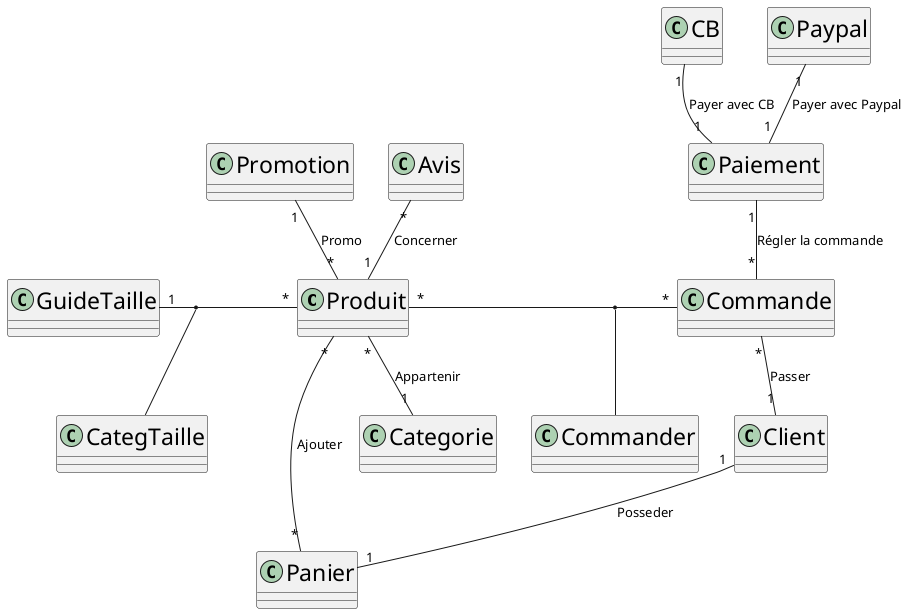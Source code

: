@startuml Diagramme de classes métiers BD SAE3.01
skinparam ClassFontSize 23

class Produit 
class Promotion 
class CategTaille 
class GuideTaille 
class Categorie 
class Client
class Panier
class Commande
class Paiement
class CB
class Paypal
class Commander
class Avis

Produit "*" -- "1" Categorie: Appartenir
Paypal "1" -- "1" Paiement : Payer avec Paypal
CB "1" -- "1" Paiement : Payer avec CB
Paiement "1" -- "*" Commande : Régler la commande
Produit "*" - "*" Commande
(Produit, Commande) -- Commander
Produit "*" -- "*" Panier : Ajouter
Commande "*" -- "1" Client: Passer
Client "1" -- "1" Panier: Posseder
Avis "*" -- "1" Produit: Concerner
GuideTaille "1" - "*" Produit
(GuideTaille, Produit) -- CategTaille
Promotion "1" -- "*" Produit: Promo

@enduml

